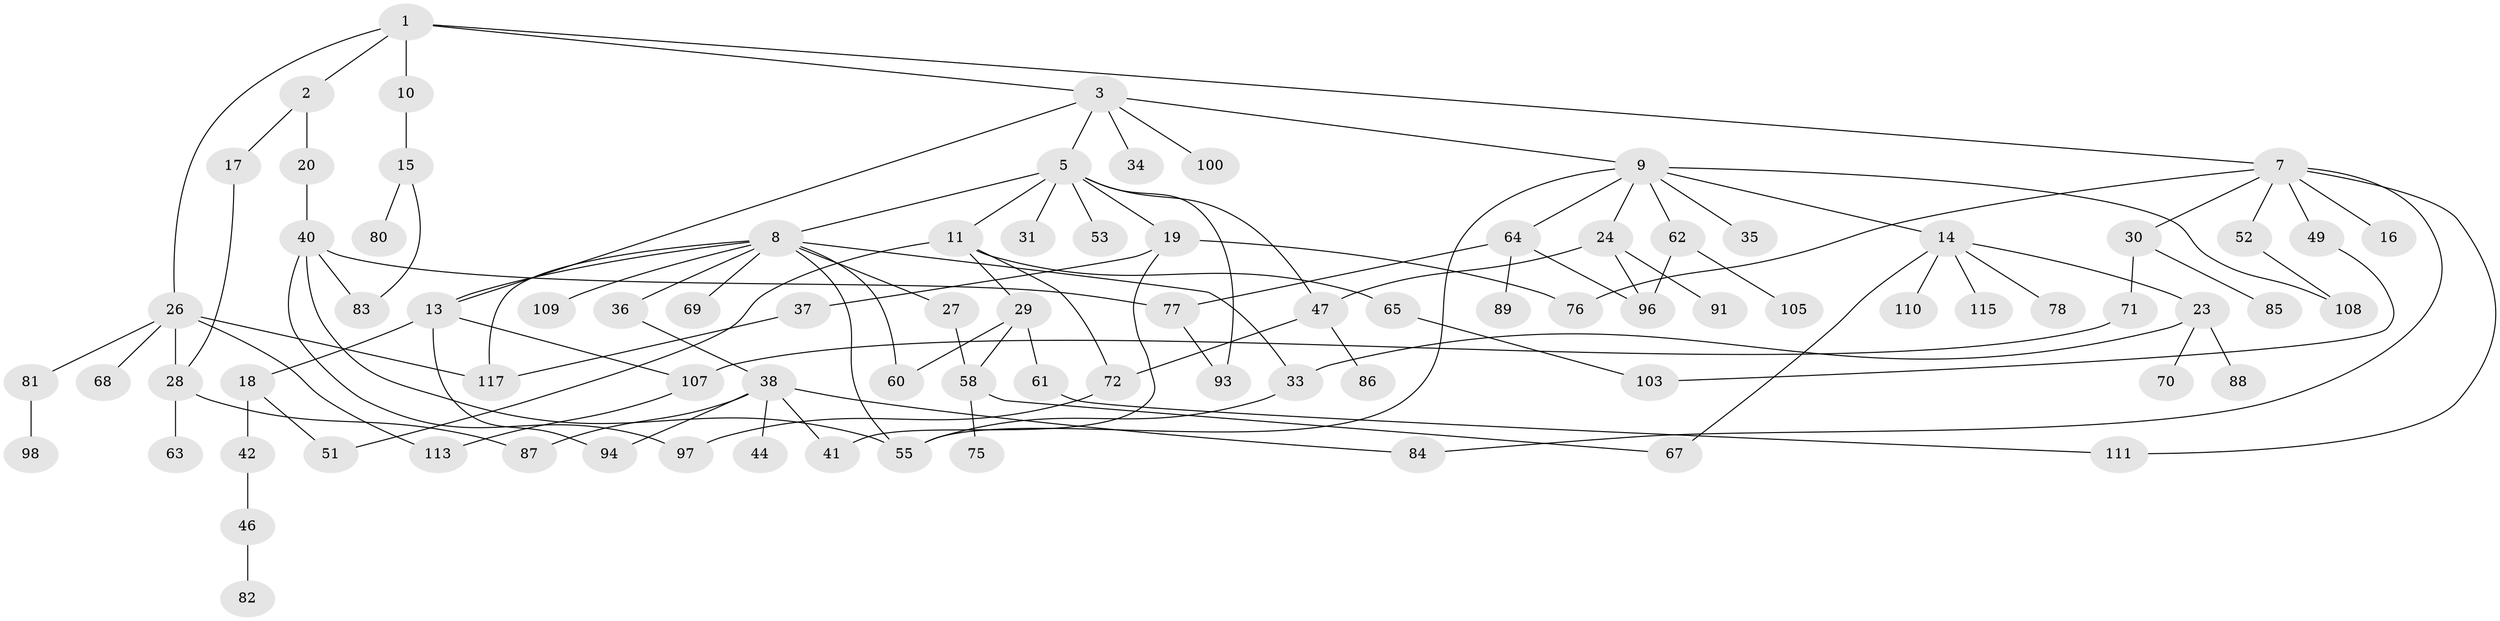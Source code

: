 // Generated by graph-tools (version 1.1) at 2025/51/02/27/25 19:51:40]
// undirected, 86 vertices, 115 edges
graph export_dot {
graph [start="1"]
  node [color=gray90,style=filled];
  1 [super="+4"];
  2;
  3 [super="+73"];
  5 [super="+6"];
  7 [super="+25"];
  8 [super="+21"];
  9 [super="+12"];
  10;
  11 [super="+43"];
  13 [super="+114"];
  14 [super="+90"];
  15 [super="+22"];
  16;
  17 [super="+57"];
  18;
  19;
  20;
  23 [super="+45"];
  24;
  26 [super="+50"];
  27 [super="+95"];
  28;
  29 [super="+32"];
  30 [super="+66"];
  31;
  33 [super="+54"];
  34;
  35 [super="+112"];
  36;
  37 [super="+116"];
  38 [super="+39"];
  40 [super="+106"];
  41 [super="+74"];
  42 [super="+48"];
  44;
  46 [super="+59"];
  47;
  49;
  51 [super="+56"];
  52;
  53;
  55;
  58 [super="+104"];
  60;
  61;
  62;
  63;
  64 [super="+79"];
  65;
  67;
  68;
  69;
  70;
  71 [super="+92"];
  72 [super="+101"];
  75;
  76;
  77;
  78 [super="+102"];
  80;
  81;
  82;
  83;
  84 [super="+99"];
  85;
  86;
  87;
  88;
  89;
  91;
  93;
  94;
  96 [super="+118"];
  97;
  98;
  100;
  103;
  105;
  107;
  108;
  109;
  110;
  111;
  113;
  115;
  117;
  1 -- 2;
  1 -- 3;
  1 -- 7;
  1 -- 26;
  1 -- 10;
  2 -- 17;
  2 -- 20;
  3 -- 5;
  3 -- 9;
  3 -- 13;
  3 -- 34;
  3 -- 100;
  5 -- 8;
  5 -- 19;
  5 -- 31;
  5 -- 47;
  5 -- 53;
  5 -- 11;
  5 -- 93;
  7 -- 16;
  7 -- 49;
  7 -- 52;
  7 -- 84;
  7 -- 76;
  7 -- 111;
  7 -- 30;
  8 -- 27;
  8 -- 33;
  8 -- 36;
  8 -- 69;
  8 -- 117;
  8 -- 60;
  8 -- 109;
  8 -- 55;
  8 -- 13;
  9 -- 14;
  9 -- 24;
  9 -- 35;
  9 -- 55;
  9 -- 62;
  9 -- 64;
  9 -- 108;
  10 -- 15;
  11 -- 29;
  11 -- 65;
  11 -- 72;
  11 -- 51;
  13 -- 18;
  13 -- 107;
  13 -- 94;
  14 -- 23;
  14 -- 67;
  14 -- 78;
  14 -- 110;
  14 -- 115;
  15 -- 83;
  15 -- 80;
  17 -- 28;
  18 -- 42;
  18 -- 51;
  19 -- 37;
  19 -- 76;
  19 -- 41;
  20 -- 40;
  23 -- 33;
  23 -- 88;
  23 -- 70;
  24 -- 91;
  24 -- 47;
  24 -- 96;
  26 -- 81;
  26 -- 113;
  26 -- 28;
  26 -- 117;
  26 -- 68;
  27 -- 58;
  28 -- 63;
  28 -- 87;
  29 -- 58;
  29 -- 61;
  29 -- 60;
  30 -- 85;
  30 -- 71;
  33 -- 55;
  36 -- 38;
  37 -- 117;
  38 -- 41;
  38 -- 84;
  38 -- 87;
  38 -- 44;
  38 -- 94;
  40 -- 77;
  40 -- 97;
  40 -- 55;
  40 -- 83;
  42 -- 46;
  46 -- 82;
  47 -- 72;
  47 -- 86;
  49 -- 103;
  52 -- 108;
  58 -- 75;
  58 -- 67;
  61 -- 111;
  62 -- 105;
  62 -- 96;
  64 -- 89;
  64 -- 96;
  64 -- 77;
  65 -- 103;
  71 -- 107;
  72 -- 97;
  77 -- 93;
  81 -- 98;
  107 -- 113;
}
